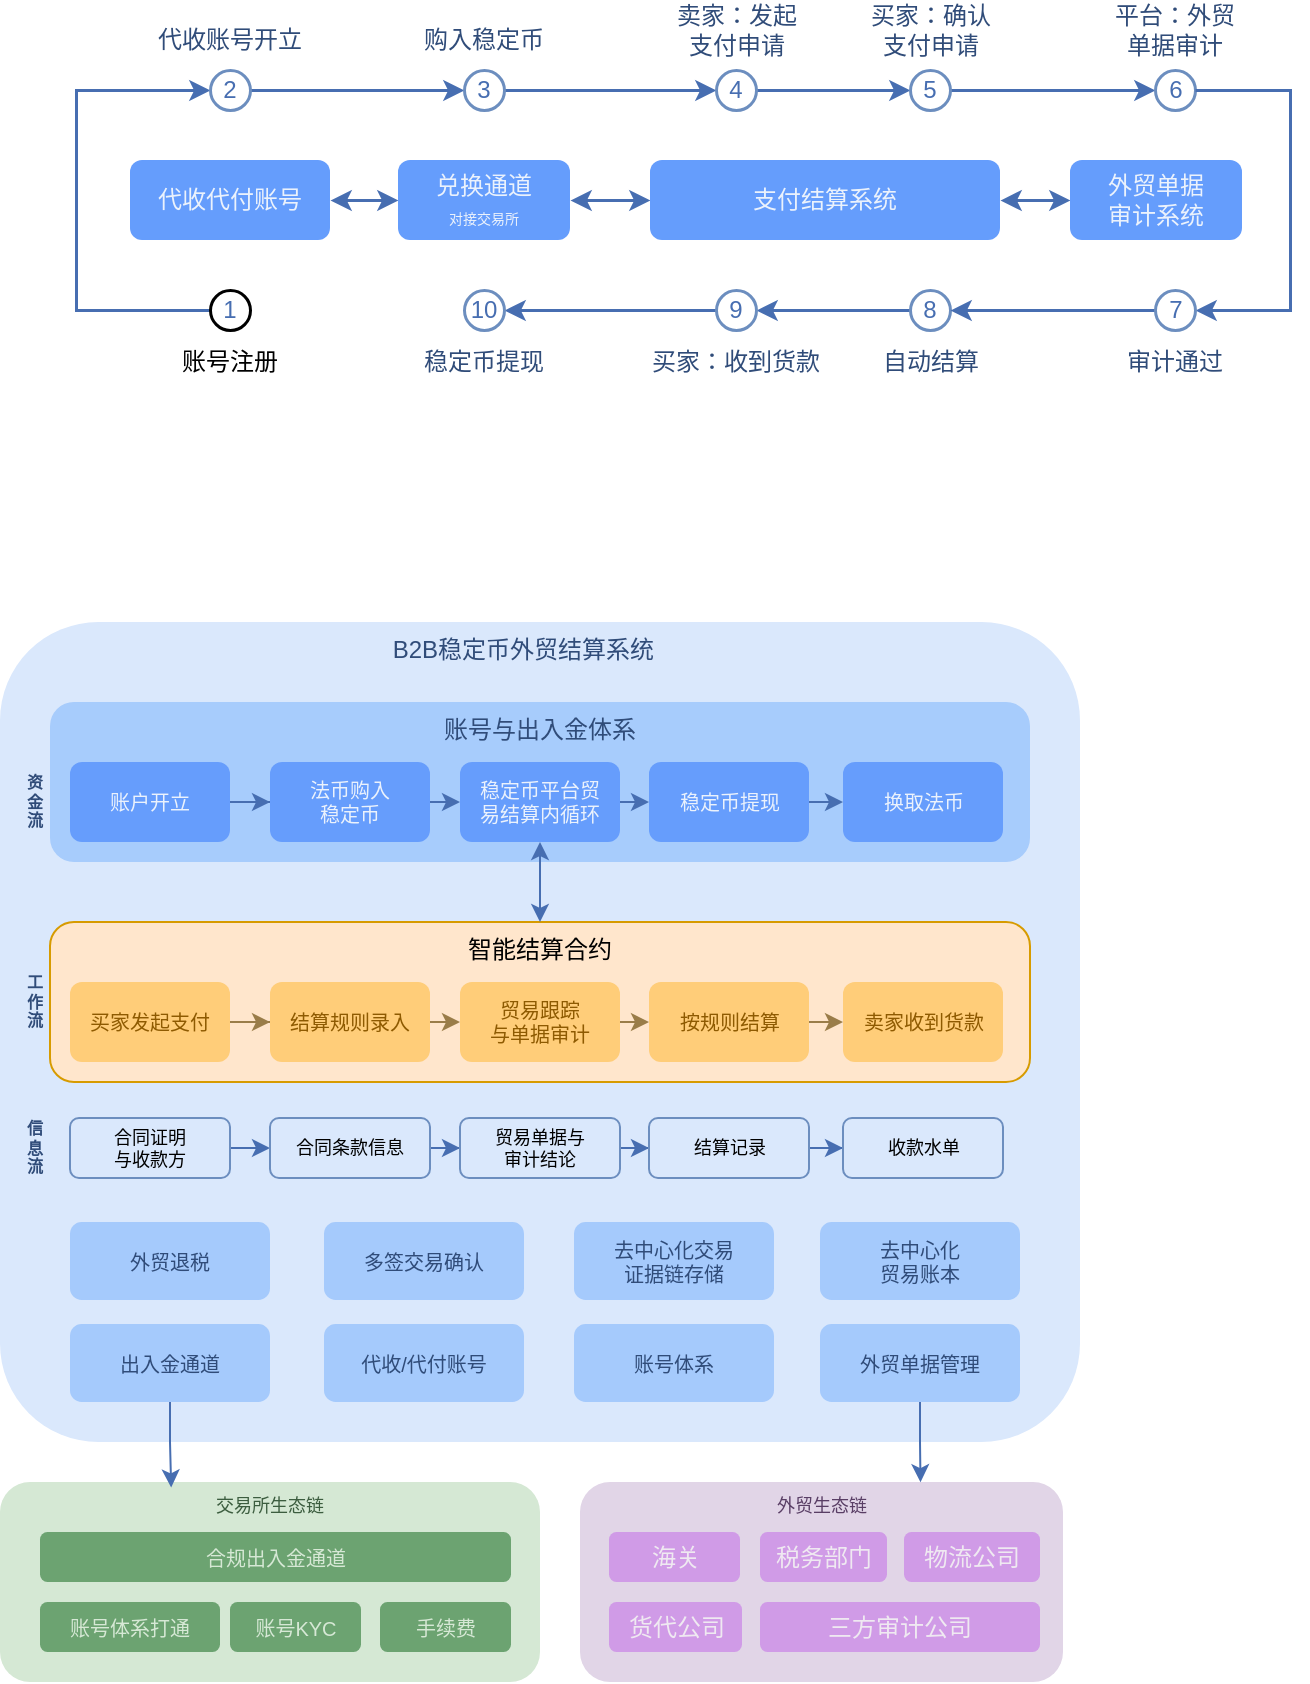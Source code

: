 <mxfile version="28.2.0">
  <diagram name="第 1 页" id="E5ZedBwA9UU5m4z4E3pf">
    <mxGraphModel dx="935" dy="625" grid="0" gridSize="10" guides="1" tooltips="1" connect="1" arrows="1" fold="1" page="1" pageScale="1" pageWidth="827" pageHeight="1169" math="0" shadow="0">
      <root>
        <mxCell id="0" />
        <mxCell id="1" parent="0" />
        <mxCell id="RE5hwGnTZ4ISh6OOPq8Y-105" style="edgeStyle=orthogonalEdgeStyle;rounded=0;orthogonalLoop=1;jettySize=auto;html=1;entryX=0;entryY=0.5;entryDx=0;entryDy=0;startArrow=classic;startFill=1;strokeColor=light-dark(#476eb1, #ededed);strokeWidth=1.5;" edge="1" parent="1" source="RE5hwGnTZ4ISh6OOPq8Y-4" target="RE5hwGnTZ4ISh6OOPq8Y-6">
          <mxGeometry relative="1" as="geometry" />
        </mxCell>
        <mxCell id="RE5hwGnTZ4ISh6OOPq8Y-4" value="代收代付账号" style="rounded=1;whiteSpace=wrap;html=1;fillColor=light-dark(#659dfc, #1d293b);strokeColor=none;fontColor=light-dark(#ebf2fc, #ededed);" vertex="1" parent="1">
          <mxGeometry x="118" y="189" width="100" height="40" as="geometry" />
        </mxCell>
        <mxCell id="RE5hwGnTZ4ISh6OOPq8Y-106" style="edgeStyle=orthogonalEdgeStyle;rounded=0;orthogonalLoop=1;jettySize=auto;html=1;entryX=0;entryY=0.5;entryDx=0;entryDy=0;startArrow=classic;startFill=1;strokeColor=light-dark(#476eb1, #ededed);strokeWidth=1.5;" edge="1" parent="1" source="RE5hwGnTZ4ISh6OOPq8Y-6" target="RE5hwGnTZ4ISh6OOPq8Y-7">
          <mxGeometry relative="1" as="geometry" />
        </mxCell>
        <mxCell id="RE5hwGnTZ4ISh6OOPq8Y-6" value="兑换通道&lt;div&gt;&lt;font style=&quot;font-size: 7px;&quot;&gt;对接交易所&lt;/font&gt;&lt;/div&gt;" style="rounded=1;whiteSpace=wrap;html=1;fillColor=light-dark(#659dfc, #1d293b);strokeColor=none;fontColor=light-dark(#ebf2fc, #ededed);" vertex="1" parent="1">
          <mxGeometry x="252" y="189" width="86" height="40" as="geometry" />
        </mxCell>
        <mxCell id="RE5hwGnTZ4ISh6OOPq8Y-107" style="edgeStyle=orthogonalEdgeStyle;rounded=0;orthogonalLoop=1;jettySize=auto;html=1;exitX=1;exitY=0.5;exitDx=0;exitDy=0;startArrow=classic;startFill=1;strokeColor=light-dark(#476eb1, #ededed);strokeWidth=1.5;" edge="1" parent="1" source="RE5hwGnTZ4ISh6OOPq8Y-7" target="RE5hwGnTZ4ISh6OOPq8Y-8">
          <mxGeometry relative="1" as="geometry" />
        </mxCell>
        <mxCell id="RE5hwGnTZ4ISh6OOPq8Y-7" value="支付结算系统" style="rounded=1;whiteSpace=wrap;html=1;fillColor=light-dark(#659dfc, #1d293b);strokeColor=none;fontColor=light-dark(#ebf2fc, #ededed);" vertex="1" parent="1">
          <mxGeometry x="378" y="189" width="175" height="40" as="geometry" />
        </mxCell>
        <mxCell id="RE5hwGnTZ4ISh6OOPq8Y-8" value="外贸单据&lt;div&gt;审计系统&lt;/div&gt;" style="rounded=1;whiteSpace=wrap;html=1;fillColor=light-dark(#659dfc, #1d293b);strokeColor=none;fontColor=light-dark(#ebf2fc, #ededed);" vertex="1" parent="1">
          <mxGeometry x="588" y="189" width="86" height="40" as="geometry" />
        </mxCell>
        <mxCell id="RE5hwGnTZ4ISh6OOPq8Y-25" style="edgeStyle=orthogonalEdgeStyle;rounded=0;orthogonalLoop=1;jettySize=auto;html=1;entryX=0;entryY=0.5;entryDx=0;entryDy=0;exitX=0;exitY=0.5;exitDx=0;exitDy=0;strokeColor=light-dark(#476eb1, #ededed);strokeWidth=1.5;" edge="1" parent="1" source="RE5hwGnTZ4ISh6OOPq8Y-9" target="RE5hwGnTZ4ISh6OOPq8Y-11">
          <mxGeometry relative="1" as="geometry">
            <Array as="points">
              <mxPoint x="91" y="264" />
              <mxPoint x="91" y="154" />
            </Array>
          </mxGeometry>
        </mxCell>
        <mxCell id="RE5hwGnTZ4ISh6OOPq8Y-9" value="1" style="ellipse;whiteSpace=wrap;html=1;aspect=fixed;strokeWidth=1.5;fontColor=light-dark(#476eb1, #ededed);" vertex="1" parent="1">
          <mxGeometry x="158" y="254" width="20" height="20" as="geometry" />
        </mxCell>
        <mxCell id="RE5hwGnTZ4ISh6OOPq8Y-10" value="账号注册" style="text;html=1;align=center;verticalAlign=middle;whiteSpace=wrap;rounded=0;" vertex="1" parent="1">
          <mxGeometry x="138" y="275" width="60" height="30" as="geometry" />
        </mxCell>
        <mxCell id="RE5hwGnTZ4ISh6OOPq8Y-26" style="edgeStyle=orthogonalEdgeStyle;rounded=0;orthogonalLoop=1;jettySize=auto;html=1;exitX=1;exitY=0.5;exitDx=0;exitDy=0;entryX=0;entryY=0.5;entryDx=0;entryDy=0;strokeColor=light-dark(#476eb1, #ededed);strokeWidth=1.5;" edge="1" parent="1" source="RE5hwGnTZ4ISh6OOPq8Y-11" target="RE5hwGnTZ4ISh6OOPq8Y-13">
          <mxGeometry relative="1" as="geometry" />
        </mxCell>
        <mxCell id="RE5hwGnTZ4ISh6OOPq8Y-11" value="2" style="ellipse;whiteSpace=wrap;html=1;aspect=fixed;strokeWidth=1.5;fillColor=#FFFFFF;strokeColor=#6c8ebf;fontColor=light-dark(#476eb1, #ededed);" vertex="1" parent="1">
          <mxGeometry x="158" y="144" width="20" height="20" as="geometry" />
        </mxCell>
        <mxCell id="RE5hwGnTZ4ISh6OOPq8Y-12" value="代收账号开立" style="text;html=1;align=center;verticalAlign=middle;whiteSpace=wrap;rounded=0;fontColor=light-dark(#304c79, #ededed);" vertex="1" parent="1">
          <mxGeometry x="128" y="114" width="80" height="30" as="geometry" />
        </mxCell>
        <mxCell id="RE5hwGnTZ4ISh6OOPq8Y-27" style="edgeStyle=orthogonalEdgeStyle;rounded=0;orthogonalLoop=1;jettySize=auto;html=1;exitX=1;exitY=0.5;exitDx=0;exitDy=0;entryX=0;entryY=0.5;entryDx=0;entryDy=0;strokeColor=light-dark(#476eb1, #ededed);strokeWidth=1.5;" edge="1" parent="1" source="RE5hwGnTZ4ISh6OOPq8Y-13" target="RE5hwGnTZ4ISh6OOPq8Y-17">
          <mxGeometry relative="1" as="geometry" />
        </mxCell>
        <mxCell id="RE5hwGnTZ4ISh6OOPq8Y-13" value="3" style="ellipse;whiteSpace=wrap;html=1;aspect=fixed;strokeWidth=1.5;fillColor=#FFFFFF;strokeColor=#6c8ebf;fontColor=light-dark(#476eb1, #ededed);" vertex="1" parent="1">
          <mxGeometry x="285" y="144" width="20" height="20" as="geometry" />
        </mxCell>
        <mxCell id="RE5hwGnTZ4ISh6OOPq8Y-14" value="购入稳定币" style="text;html=1;align=center;verticalAlign=middle;whiteSpace=wrap;rounded=0;fontColor=light-dark(#304c79, #ededed);" vertex="1" parent="1">
          <mxGeometry x="255" y="114" width="80" height="30" as="geometry" />
        </mxCell>
        <mxCell id="RE5hwGnTZ4ISh6OOPq8Y-28" style="edgeStyle=orthogonalEdgeStyle;rounded=0;orthogonalLoop=1;jettySize=auto;html=1;exitX=1;exitY=0.5;exitDx=0;exitDy=0;entryX=0;entryY=0.5;entryDx=0;entryDy=0;strokeColor=light-dark(#476eb1, #ededed);strokeWidth=1.5;" edge="1" parent="1" source="RE5hwGnTZ4ISh6OOPq8Y-17" target="RE5hwGnTZ4ISh6OOPq8Y-19">
          <mxGeometry relative="1" as="geometry" />
        </mxCell>
        <mxCell id="RE5hwGnTZ4ISh6OOPq8Y-17" value="4" style="ellipse;whiteSpace=wrap;html=1;aspect=fixed;strokeColor=#6c8ebf;strokeWidth=1.5;fillColor=#FFFFFF;fontColor=light-dark(#476eb1, #ededed);" vertex="1" parent="1">
          <mxGeometry x="411" y="144" width="20" height="20" as="geometry" />
        </mxCell>
        <mxCell id="RE5hwGnTZ4ISh6OOPq8Y-18" value="卖家：发起支付申请" style="text;html=1;align=center;verticalAlign=middle;whiteSpace=wrap;rounded=0;fontColor=light-dark(#304c79, #ededed);" vertex="1" parent="1">
          <mxGeometry x="387.5" y="109" width="67" height="30" as="geometry" />
        </mxCell>
        <mxCell id="RE5hwGnTZ4ISh6OOPq8Y-29" style="edgeStyle=orthogonalEdgeStyle;rounded=0;orthogonalLoop=1;jettySize=auto;html=1;exitX=1;exitY=0.5;exitDx=0;exitDy=0;entryX=0;entryY=0.5;entryDx=0;entryDy=0;strokeColor=light-dark(#476eb1, #ededed);strokeWidth=1.5;" edge="1" parent="1" source="RE5hwGnTZ4ISh6OOPq8Y-19" target="RE5hwGnTZ4ISh6OOPq8Y-21">
          <mxGeometry relative="1" as="geometry" />
        </mxCell>
        <mxCell id="RE5hwGnTZ4ISh6OOPq8Y-19" value="5" style="ellipse;whiteSpace=wrap;html=1;aspect=fixed;strokeColor=#6c8ebf;strokeWidth=1.5;fillColor=#FFFFFF;fontColor=light-dark(#476eb1, #ededed);" vertex="1" parent="1">
          <mxGeometry x="508" y="144" width="20" height="20" as="geometry" />
        </mxCell>
        <mxCell id="RE5hwGnTZ4ISh6OOPq8Y-20" value="买家：确认支付申请" style="text;html=1;align=center;verticalAlign=middle;whiteSpace=wrap;rounded=0;fontColor=light-dark(#304c79, #ededed);" vertex="1" parent="1">
          <mxGeometry x="484.5" y="109" width="67" height="30" as="geometry" />
        </mxCell>
        <mxCell id="RE5hwGnTZ4ISh6OOPq8Y-21" value="6" style="ellipse;whiteSpace=wrap;html=1;aspect=fixed;strokeWidth=1.5;fillColor=#FFFFFF;strokeColor=#6c8ebf;fontColor=light-dark(#476eb1, #ededed);" vertex="1" parent="1">
          <mxGeometry x="630.5" y="144" width="20" height="20" as="geometry" />
        </mxCell>
        <mxCell id="RE5hwGnTZ4ISh6OOPq8Y-22" value="平台：外贸单据审计" style="text;html=1;align=center;verticalAlign=middle;whiteSpace=wrap;rounded=0;fontColor=light-dark(#304c79, #ededed);" vertex="1" parent="1">
          <mxGeometry x="607" y="109" width="67" height="30" as="geometry" />
        </mxCell>
        <mxCell id="RE5hwGnTZ4ISh6OOPq8Y-33" style="edgeStyle=orthogonalEdgeStyle;rounded=0;orthogonalLoop=1;jettySize=auto;html=1;exitX=0;exitY=0.5;exitDx=0;exitDy=0;entryX=1;entryY=0.5;entryDx=0;entryDy=0;strokeColor=light-dark(#476eb1, #ededed);strokeWidth=1.5;" edge="1" parent="1" source="RE5hwGnTZ4ISh6OOPq8Y-23" target="RE5hwGnTZ4ISh6OOPq8Y-30">
          <mxGeometry relative="1" as="geometry" />
        </mxCell>
        <mxCell id="RE5hwGnTZ4ISh6OOPq8Y-23" value="8" style="ellipse;whiteSpace=wrap;html=1;aspect=fixed;strokeColor=#6c8ebf;strokeWidth=1.5;fillColor=#FFFFFF;fontColor=light-dark(#476eb1, #ededed);" vertex="1" parent="1">
          <mxGeometry x="508" y="254" width="20" height="20" as="geometry" />
        </mxCell>
        <mxCell id="RE5hwGnTZ4ISh6OOPq8Y-24" value="自动结算" style="text;html=1;align=center;verticalAlign=middle;whiteSpace=wrap;rounded=0;fontColor=light-dark(#304c79, #ededed);" vertex="1" parent="1">
          <mxGeometry x="484.5" y="275" width="67" height="30" as="geometry" />
        </mxCell>
        <mxCell id="RE5hwGnTZ4ISh6OOPq8Y-36" style="edgeStyle=orthogonalEdgeStyle;rounded=0;orthogonalLoop=1;jettySize=auto;html=1;exitX=0;exitY=0.5;exitDx=0;exitDy=0;entryX=1;entryY=0.5;entryDx=0;entryDy=0;strokeColor=light-dark(#476eb1, #ededed);strokeWidth=1.5;" edge="1" parent="1" source="RE5hwGnTZ4ISh6OOPq8Y-30" target="RE5hwGnTZ4ISh6OOPq8Y-34">
          <mxGeometry relative="1" as="geometry" />
        </mxCell>
        <mxCell id="RE5hwGnTZ4ISh6OOPq8Y-30" value="9" style="ellipse;whiteSpace=wrap;html=1;aspect=fixed;strokeColor=#6c8ebf;strokeWidth=1.5;fillColor=#FFFFFF;fontColor=light-dark(#476eb1, #ededed);" vertex="1" parent="1">
          <mxGeometry x="411" y="254" width="20" height="20" as="geometry" />
        </mxCell>
        <mxCell id="RE5hwGnTZ4ISh6OOPq8Y-31" value="买家：收到货款" style="text;html=1;align=center;verticalAlign=middle;whiteSpace=wrap;rounded=0;fontColor=light-dark(#304c79, #ededed);" vertex="1" parent="1">
          <mxGeometry x="375.25" y="275" width="91.5" height="30" as="geometry" />
        </mxCell>
        <mxCell id="RE5hwGnTZ4ISh6OOPq8Y-34" value="10" style="ellipse;whiteSpace=wrap;html=1;aspect=fixed;strokeColor=#6c8ebf;strokeWidth=1.5;fillColor=#FFFFFF;fontColor=light-dark(#476eb1, #ededed);" vertex="1" parent="1">
          <mxGeometry x="285" y="254" width="20" height="20" as="geometry" />
        </mxCell>
        <mxCell id="RE5hwGnTZ4ISh6OOPq8Y-35" value="稳定币提现" style="text;html=1;align=center;verticalAlign=middle;whiteSpace=wrap;rounded=0;fontColor=light-dark(#304c79, #ededed);" vertex="1" parent="1">
          <mxGeometry x="262.25" y="275" width="65.5" height="30" as="geometry" />
        </mxCell>
        <mxCell id="RE5hwGnTZ4ISh6OOPq8Y-38" value="" style="edgeStyle=orthogonalEdgeStyle;rounded=0;orthogonalLoop=1;jettySize=auto;html=1;exitX=1;exitY=0.5;exitDx=0;exitDy=0;entryX=1;entryY=0.5;entryDx=0;entryDy=0;strokeColor=light-dark(#476eb1, #ededed);strokeWidth=1.5;" edge="1" parent="1" source="RE5hwGnTZ4ISh6OOPq8Y-21" target="RE5hwGnTZ4ISh6OOPq8Y-37">
          <mxGeometry relative="1" as="geometry">
            <mxPoint x="651" y="154" as="sourcePoint" />
            <mxPoint x="528" y="264" as="targetPoint" />
            <Array as="points">
              <mxPoint x="698" y="154" />
              <mxPoint x="698" y="264" />
            </Array>
          </mxGeometry>
        </mxCell>
        <mxCell id="RE5hwGnTZ4ISh6OOPq8Y-39" style="edgeStyle=orthogonalEdgeStyle;rounded=0;orthogonalLoop=1;jettySize=auto;html=1;exitX=0;exitY=0.5;exitDx=0;exitDy=0;strokeColor=light-dark(#476eb1, #ededed);strokeWidth=1.5;" edge="1" parent="1" source="RE5hwGnTZ4ISh6OOPq8Y-37" target="RE5hwGnTZ4ISh6OOPq8Y-23">
          <mxGeometry relative="1" as="geometry" />
        </mxCell>
        <mxCell id="RE5hwGnTZ4ISh6OOPq8Y-37" value="7" style="ellipse;whiteSpace=wrap;html=1;aspect=fixed;strokeColor=#6c8ebf;strokeWidth=1.5;fillColor=#FFFFFF;fontColor=light-dark(#476eb1, #ededed);" vertex="1" parent="1">
          <mxGeometry x="630.5" y="254" width="20" height="20" as="geometry" />
        </mxCell>
        <mxCell id="RE5hwGnTZ4ISh6OOPq8Y-40" value="审计通过" style="text;html=1;align=center;verticalAlign=middle;whiteSpace=wrap;rounded=0;fontColor=light-dark(#304c79, #ededed);" vertex="1" parent="1">
          <mxGeometry x="607" y="275" width="67" height="30" as="geometry" />
        </mxCell>
        <mxCell id="RE5hwGnTZ4ISh6OOPq8Y-41" value="B2B稳定币外贸结算系统&amp;nbsp; &amp;nbsp; &amp;nbsp;" style="rounded=1;whiteSpace=wrap;html=1;align=center;verticalAlign=top;arcSize=12;fillColor=#dae8fc;strokeColor=none;fontColor=light-dark(#304C79,#EDEDED);imageWidth=24;" vertex="1" parent="1">
          <mxGeometry x="53" y="420" width="540" height="410" as="geometry" />
        </mxCell>
        <mxCell id="RE5hwGnTZ4ISh6OOPq8Y-42" value="账号体系" style="rounded=1;whiteSpace=wrap;html=1;fontSize=10;fillColor=#A5CAFC;strokeColor=none;fontColor=light-dark(#304c79, #ededed);" vertex="1" parent="1">
          <mxGeometry x="340" y="771" width="100" height="39" as="geometry" />
        </mxCell>
        <mxCell id="RE5hwGnTZ4ISh6OOPq8Y-43" value="代收/代付账号" style="rounded=1;whiteSpace=wrap;html=1;fontSize=10;fillColor=#A5CAFC;strokeColor=none;fontColor=light-dark(#304c79, #ededed);" vertex="1" parent="1">
          <mxGeometry x="215" y="771" width="100" height="39" as="geometry" />
        </mxCell>
        <mxCell id="RE5hwGnTZ4ISh6OOPq8Y-44" value="出入金通道" style="rounded=1;whiteSpace=wrap;html=1;fontSize=10;fillColor=#A5CAFC;strokeColor=none;fontColor=light-dark(#304c79, #ededed);" vertex="1" parent="1">
          <mxGeometry x="88" y="771" width="100" height="39" as="geometry" />
        </mxCell>
        <mxCell id="RE5hwGnTZ4ISh6OOPq8Y-45" value="外贸单据管理" style="rounded=1;whiteSpace=wrap;html=1;fontSize=10;fillColor=#A5CAFC;strokeColor=none;fontColor=light-dark(#304c79, #ededed);" vertex="1" parent="1">
          <mxGeometry x="463" y="771" width="100" height="39" as="geometry" />
        </mxCell>
        <mxCell id="RE5hwGnTZ4ISh6OOPq8Y-47" value="智能结算合约" style="rounded=1;whiteSpace=wrap;html=1;verticalAlign=top;fillColor=#ffe6cc;strokeColor=#d79b00;" vertex="1" parent="1">
          <mxGeometry x="78" y="570" width="490" height="80" as="geometry" />
        </mxCell>
        <mxCell id="RE5hwGnTZ4ISh6OOPq8Y-48" value="多签交易确认" style="rounded=1;whiteSpace=wrap;html=1;fontSize=10;fillColor=#A5CAFC;strokeColor=none;fontColor=light-dark(#304c79, #ededed);" vertex="1" parent="1">
          <mxGeometry x="215" y="720" width="100" height="39" as="geometry" />
        </mxCell>
        <mxCell id="RE5hwGnTZ4ISh6OOPq8Y-49" value="去中心化交&lt;span style=&quot;background-color: transparent;&quot;&gt;易&lt;/span&gt;&lt;div&gt;&lt;span style=&quot;background-color: transparent;&quot;&gt;证据链存储&lt;/span&gt;&lt;/div&gt;" style="rounded=1;whiteSpace=wrap;html=1;fontSize=10;fillColor=#A5CAFC;strokeColor=none;fontColor=light-dark(#304c79, #ededed);" vertex="1" parent="1">
          <mxGeometry x="340" y="720" width="100" height="39" as="geometry" />
        </mxCell>
        <mxCell id="RE5hwGnTZ4ISh6OOPq8Y-50" value="去中心化&lt;div&gt;贸易账本&lt;/div&gt;" style="rounded=1;whiteSpace=wrap;html=1;fontSize=10;fillColor=#A5CAFC;strokeColor=none;fontColor=light-dark(#304c79, #ededed);" vertex="1" parent="1">
          <mxGeometry x="463" y="720" width="100" height="39" as="geometry" />
        </mxCell>
        <mxCell id="RE5hwGnTZ4ISh6OOPq8Y-51" value="外贸生态链" style="rounded=1;whiteSpace=wrap;html=1;align=center;verticalAlign=top;fontSize=9;fillColor=#e1d5e7;strokeColor=none;fontColor=light-dark(#593e65, #ededed);" vertex="1" parent="1">
          <mxGeometry x="343" y="850" width="241.5" height="100" as="geometry" />
        </mxCell>
        <mxCell id="RE5hwGnTZ4ISh6OOPq8Y-52" value="海关" style="rounded=1;whiteSpace=wrap;html=1;fillColor=#D09BE7;strokeColor=none;fontColor=light-dark(#efe9f1, #ededed);" vertex="1" parent="1">
          <mxGeometry x="357.5" y="875" width="65.5" height="25" as="geometry" />
        </mxCell>
        <mxCell id="RE5hwGnTZ4ISh6OOPq8Y-53" value="物流公司" style="rounded=1;whiteSpace=wrap;html=1;fillColor=#D09BE7;strokeColor=none;fontColor=light-dark(#efe9f1, #ededed);" vertex="1" parent="1">
          <mxGeometry x="505" y="875" width="68" height="25" as="geometry" />
        </mxCell>
        <mxCell id="RE5hwGnTZ4ISh6OOPq8Y-54" value="货代公司" style="rounded=1;whiteSpace=wrap;html=1;fillColor=#D09BE7;strokeColor=none;fontColor=light-dark(#efe9f1, #ededed);" vertex="1" parent="1">
          <mxGeometry x="357.5" y="910" width="66.5" height="25" as="geometry" />
        </mxCell>
        <mxCell id="RE5hwGnTZ4ISh6OOPq8Y-55" value="税务部门" style="rounded=1;whiteSpace=wrap;html=1;fillColor=#D09BE7;strokeColor=none;fontColor=light-dark(#efe9f1, #ededed);" vertex="1" parent="1">
          <mxGeometry x="433" y="875" width="63.5" height="25" as="geometry" />
        </mxCell>
        <mxCell id="RE5hwGnTZ4ISh6OOPq8Y-57" value="外贸退税" style="rounded=1;whiteSpace=wrap;html=1;fontSize=10;fillColor=#A5CAFC;strokeColor=none;fontColor=light-dark(#304c79, #ededed);" vertex="1" parent="1">
          <mxGeometry x="88" y="720" width="100" height="39" as="geometry" />
        </mxCell>
        <mxCell id="RE5hwGnTZ4ISh6OOPq8Y-59" value="三方审计公司" style="rounded=1;whiteSpace=wrap;html=1;fillColor=#D09BE7;strokeColor=none;fontColor=light-dark(#efe9f1, #ededed);" vertex="1" parent="1">
          <mxGeometry x="433" y="910" width="140" height="25" as="geometry" />
        </mxCell>
        <mxCell id="RE5hwGnTZ4ISh6OOPq8Y-65" style="edgeStyle=orthogonalEdgeStyle;rounded=0;orthogonalLoop=1;jettySize=auto;html=1;exitX=1;exitY=0.5;exitDx=0;exitDy=0;strokeColor=light-dark(#9A7D49,#EDEDED);" edge="1" parent="1" source="RE5hwGnTZ4ISh6OOPq8Y-60" target="RE5hwGnTZ4ISh6OOPq8Y-61">
          <mxGeometry relative="1" as="geometry" />
        </mxCell>
        <mxCell id="RE5hwGnTZ4ISh6OOPq8Y-60" value="买家发起支付" style="rounded=1;whiteSpace=wrap;html=1;fontSize=10;fillColor=#FFCD79;strokeColor=none;fontColor=light-dark(#8e5a01, #ededed);" vertex="1" parent="1">
          <mxGeometry x="88" y="600" width="80" height="40" as="geometry" />
        </mxCell>
        <mxCell id="RE5hwGnTZ4ISh6OOPq8Y-66" style="edgeStyle=orthogonalEdgeStyle;rounded=0;orthogonalLoop=1;jettySize=auto;html=1;exitX=1;exitY=0.5;exitDx=0;exitDy=0;entryX=0;entryY=0.5;entryDx=0;entryDy=0;strokeColor=light-dark(#9A7D49,#EDEDED);" edge="1" parent="1" source="RE5hwGnTZ4ISh6OOPq8Y-61" target="RE5hwGnTZ4ISh6OOPq8Y-62">
          <mxGeometry relative="1" as="geometry" />
        </mxCell>
        <mxCell id="RE5hwGnTZ4ISh6OOPq8Y-61" value="结算规则录入" style="rounded=1;whiteSpace=wrap;html=1;fontSize=10;fillColor=#FFCD79;strokeColor=none;fontColor=light-dark(#8e5a01, #ededed);" vertex="1" parent="1">
          <mxGeometry x="188" y="600" width="80" height="40" as="geometry" />
        </mxCell>
        <mxCell id="RE5hwGnTZ4ISh6OOPq8Y-67" style="edgeStyle=orthogonalEdgeStyle;rounded=0;orthogonalLoop=1;jettySize=auto;html=1;exitX=1;exitY=0.5;exitDx=0;exitDy=0;entryX=0;entryY=0.5;entryDx=0;entryDy=0;strokeColor=light-dark(#9A7D49,#EDEDED);" edge="1" parent="1" source="RE5hwGnTZ4ISh6OOPq8Y-62" target="RE5hwGnTZ4ISh6OOPq8Y-63">
          <mxGeometry relative="1" as="geometry" />
        </mxCell>
        <mxCell id="RE5hwGnTZ4ISh6OOPq8Y-62" value="贸易跟踪&lt;div&gt;与单据审计&lt;/div&gt;" style="rounded=1;whiteSpace=wrap;html=1;fontSize=10;fillColor=#FFCD79;strokeColor=none;fontColor=light-dark(#8e5a01, #ededed);" vertex="1" parent="1">
          <mxGeometry x="283" y="600" width="80" height="40" as="geometry" />
        </mxCell>
        <mxCell id="RE5hwGnTZ4ISh6OOPq8Y-68" style="edgeStyle=orthogonalEdgeStyle;rounded=0;orthogonalLoop=1;jettySize=auto;html=1;exitX=1;exitY=0.5;exitDx=0;exitDy=0;entryX=0;entryY=0.5;entryDx=0;entryDy=0;strokeColor=light-dark(#9A7D49,#EDEDED);" edge="1" parent="1" source="RE5hwGnTZ4ISh6OOPq8Y-63" target="RE5hwGnTZ4ISh6OOPq8Y-64">
          <mxGeometry relative="1" as="geometry" />
        </mxCell>
        <mxCell id="RE5hwGnTZ4ISh6OOPq8Y-63" value="按规则结算" style="rounded=1;whiteSpace=wrap;html=1;fontSize=10;fillColor=#FFCD79;strokeColor=none;fontColor=light-dark(#8e5a01, #ededed);" vertex="1" parent="1">
          <mxGeometry x="377.5" y="600" width="80" height="40" as="geometry" />
        </mxCell>
        <mxCell id="RE5hwGnTZ4ISh6OOPq8Y-64" value="卖家收到货款" style="rounded=1;whiteSpace=wrap;html=1;fontSize=10;fillColor=#FFCD79;strokeColor=none;fontColor=light-dark(#8e5a01, #ededed);" vertex="1" parent="1">
          <mxGeometry x="474.5" y="600" width="80" height="40" as="geometry" />
        </mxCell>
        <mxCell id="RE5hwGnTZ4ISh6OOPq8Y-69" value="账号与出入金体系" style="rounded=1;whiteSpace=wrap;html=1;verticalAlign=top;fillColor=#A7CCFC;strokeColor=none;fontColor=light-dark(#304c79, #ededed);" vertex="1" parent="1">
          <mxGeometry x="78" y="460" width="490" height="80" as="geometry" />
        </mxCell>
        <mxCell id="RE5hwGnTZ4ISh6OOPq8Y-70" style="edgeStyle=orthogonalEdgeStyle;rounded=0;orthogonalLoop=1;jettySize=auto;html=1;exitX=1;exitY=0.5;exitDx=0;exitDy=0;fontColor=light-dark(#304c79, #ededed);strokeColor=light-dark(#476EB1,#EDEDED);" edge="1" source="RE5hwGnTZ4ISh6OOPq8Y-71" target="RE5hwGnTZ4ISh6OOPq8Y-73" parent="1">
          <mxGeometry relative="1" as="geometry" />
        </mxCell>
        <mxCell id="RE5hwGnTZ4ISh6OOPq8Y-71" value="账户开立" style="rounded=1;whiteSpace=wrap;html=1;fontSize=10;fillColor=#669DFC;strokeColor=none;fontColor=light-dark(#EBF2FC,#EDEDED);" vertex="1" parent="1">
          <mxGeometry x="88" y="490" width="80" height="40" as="geometry" />
        </mxCell>
        <mxCell id="RE5hwGnTZ4ISh6OOPq8Y-72" style="edgeStyle=orthogonalEdgeStyle;rounded=0;orthogonalLoop=1;jettySize=auto;html=1;exitX=1;exitY=0.5;exitDx=0;exitDy=0;entryX=0;entryY=0.5;entryDx=0;entryDy=0;fontColor=light-dark(#304c79, #ededed);strokeColor=light-dark(#476EB1,#EDEDED);" edge="1" source="RE5hwGnTZ4ISh6OOPq8Y-73" target="RE5hwGnTZ4ISh6OOPq8Y-75" parent="1">
          <mxGeometry relative="1" as="geometry" />
        </mxCell>
        <mxCell id="RE5hwGnTZ4ISh6OOPq8Y-73" value="法币购入&lt;div&gt;稳定币&lt;/div&gt;" style="rounded=1;whiteSpace=wrap;html=1;fontSize=10;fillColor=#669DFC;strokeColor=none;fontColor=light-dark(#EBF2FC,#EDEDED);" vertex="1" parent="1">
          <mxGeometry x="188" y="490" width="80" height="40" as="geometry" />
        </mxCell>
        <mxCell id="RE5hwGnTZ4ISh6OOPq8Y-74" style="edgeStyle=orthogonalEdgeStyle;rounded=0;orthogonalLoop=1;jettySize=auto;html=1;exitX=1;exitY=0.5;exitDx=0;exitDy=0;entryX=0;entryY=0.5;entryDx=0;entryDy=0;fontColor=light-dark(#304c79, #ededed);strokeColor=light-dark(#476EB1,#EDEDED);" edge="1" source="RE5hwGnTZ4ISh6OOPq8Y-75" target="RE5hwGnTZ4ISh6OOPq8Y-77" parent="1">
          <mxGeometry relative="1" as="geometry" />
        </mxCell>
        <mxCell id="RE5hwGnTZ4ISh6OOPq8Y-79" style="edgeStyle=orthogonalEdgeStyle;rounded=0;orthogonalLoop=1;jettySize=auto;html=1;fontColor=light-dark(#304c79, #ededed);strokeColor=light-dark(#476EB1,#EDEDED);startArrow=classic;startFill=1;" edge="1" parent="1" source="RE5hwGnTZ4ISh6OOPq8Y-75" target="RE5hwGnTZ4ISh6OOPq8Y-47">
          <mxGeometry relative="1" as="geometry" />
        </mxCell>
        <mxCell id="RE5hwGnTZ4ISh6OOPq8Y-75" value="稳定币&lt;span style=&quot;background-color: transparent;&quot;&gt;平台贸&lt;/span&gt;&lt;div&gt;&lt;span style=&quot;background-color: transparent;&quot;&gt;易结算内循环&lt;/span&gt;&lt;/div&gt;" style="rounded=1;whiteSpace=wrap;html=1;fontSize=10;fillColor=#669DFC;strokeColor=none;fontColor=light-dark(#EBF2FC,#EDEDED);" vertex="1" parent="1">
          <mxGeometry x="283" y="490" width="80" height="40" as="geometry" />
        </mxCell>
        <mxCell id="RE5hwGnTZ4ISh6OOPq8Y-76" style="edgeStyle=orthogonalEdgeStyle;rounded=0;orthogonalLoop=1;jettySize=auto;html=1;exitX=1;exitY=0.5;exitDx=0;exitDy=0;entryX=0;entryY=0.5;entryDx=0;entryDy=0;fontColor=light-dark(#304c79, #ededed);strokeColor=light-dark(#476EB1,#EDEDED);" edge="1" source="RE5hwGnTZ4ISh6OOPq8Y-77" target="RE5hwGnTZ4ISh6OOPq8Y-78" parent="1">
          <mxGeometry relative="1" as="geometry" />
        </mxCell>
        <mxCell id="RE5hwGnTZ4ISh6OOPq8Y-77" value="稳定币提现" style="rounded=1;whiteSpace=wrap;html=1;fontSize=10;fillColor=#669DFC;strokeColor=none;fontColor=light-dark(#EBF2FC,#EDEDED);" vertex="1" parent="1">
          <mxGeometry x="377.5" y="490" width="80" height="40" as="geometry" />
        </mxCell>
        <mxCell id="RE5hwGnTZ4ISh6OOPq8Y-78" value="换取法币" style="rounded=1;whiteSpace=wrap;html=1;fontSize=10;fillColor=#669DFC;strokeColor=none;fontColor=light-dark(#EBF2FC,#EDEDED);" vertex="1" parent="1">
          <mxGeometry x="474.5" y="490" width="80" height="40" as="geometry" />
        </mxCell>
        <mxCell id="RE5hwGnTZ4ISh6OOPq8Y-80" value="工作流" style="text;html=1;align=center;verticalAlign=middle;whiteSpace=wrap;rounded=0;fontSize=8;fontColor=light-dark(#304c79, #ededed);fontStyle=1" vertex="1" parent="1">
          <mxGeometry x="63" y="595" width="15" height="30" as="geometry" />
        </mxCell>
        <mxCell id="RE5hwGnTZ4ISh6OOPq8Y-86" style="edgeStyle=orthogonalEdgeStyle;rounded=0;orthogonalLoop=1;jettySize=auto;html=1;exitX=1;exitY=0.5;exitDx=0;exitDy=0;entryX=0;entryY=0.5;entryDx=0;entryDy=0;strokeColor=light-dark(#476eb1, #ededed);" edge="1" parent="1" source="RE5hwGnTZ4ISh6OOPq8Y-81" target="RE5hwGnTZ4ISh6OOPq8Y-82">
          <mxGeometry relative="1" as="geometry" />
        </mxCell>
        <mxCell id="RE5hwGnTZ4ISh6OOPq8Y-81" value="合同证明&lt;div&gt;与收款方&lt;/div&gt;" style="rounded=1;whiteSpace=wrap;html=1;fontSize=9;fillColor=#dae8fc;strokeColor=#6c8ebf;" vertex="1" parent="1">
          <mxGeometry x="88" y="668" width="80" height="30" as="geometry" />
        </mxCell>
        <mxCell id="RE5hwGnTZ4ISh6OOPq8Y-87" style="edgeStyle=orthogonalEdgeStyle;rounded=0;orthogonalLoop=1;jettySize=auto;html=1;exitX=1;exitY=0.5;exitDx=0;exitDy=0;strokeColor=light-dark(#476eb1, #ededed);" edge="1" parent="1" source="RE5hwGnTZ4ISh6OOPq8Y-82" target="RE5hwGnTZ4ISh6OOPq8Y-83">
          <mxGeometry relative="1" as="geometry" />
        </mxCell>
        <mxCell id="RE5hwGnTZ4ISh6OOPq8Y-82" value="合同条款信息" style="rounded=1;whiteSpace=wrap;html=1;fontSize=9;fillColor=#dae8fc;strokeColor=#6c8ebf;" vertex="1" parent="1">
          <mxGeometry x="188" y="668" width="80" height="30" as="geometry" />
        </mxCell>
        <mxCell id="RE5hwGnTZ4ISh6OOPq8Y-90" style="edgeStyle=orthogonalEdgeStyle;rounded=0;orthogonalLoop=1;jettySize=auto;html=1;exitX=1;exitY=0.5;exitDx=0;exitDy=0;strokeColor=light-dark(#476eb1, #ededed);" edge="1" parent="1" source="RE5hwGnTZ4ISh6OOPq8Y-83" target="RE5hwGnTZ4ISh6OOPq8Y-84">
          <mxGeometry relative="1" as="geometry" />
        </mxCell>
        <mxCell id="RE5hwGnTZ4ISh6OOPq8Y-83" value="贸易单据与&lt;div&gt;审计结论&lt;/div&gt;" style="rounded=1;whiteSpace=wrap;html=1;fontSize=9;fillColor=#dae8fc;strokeColor=#6c8ebf;" vertex="1" parent="1">
          <mxGeometry x="283" y="668" width="80" height="30" as="geometry" />
        </mxCell>
        <mxCell id="RE5hwGnTZ4ISh6OOPq8Y-89" style="edgeStyle=orthogonalEdgeStyle;rounded=0;orthogonalLoop=1;jettySize=auto;html=1;exitX=1;exitY=0.5;exitDx=0;exitDy=0;strokeColor=light-dark(#476eb1, #ededed);" edge="1" parent="1" source="RE5hwGnTZ4ISh6OOPq8Y-84" target="RE5hwGnTZ4ISh6OOPq8Y-85">
          <mxGeometry relative="1" as="geometry" />
        </mxCell>
        <mxCell id="RE5hwGnTZ4ISh6OOPq8Y-84" value="结算记录" style="rounded=1;whiteSpace=wrap;html=1;fontSize=9;fillColor=#dae8fc;strokeColor=#6c8ebf;" vertex="1" parent="1">
          <mxGeometry x="377.5" y="668" width="80" height="30" as="geometry" />
        </mxCell>
        <mxCell id="RE5hwGnTZ4ISh6OOPq8Y-85" value="收款水单" style="rounded=1;whiteSpace=wrap;html=1;fontSize=9;fillColor=#dae8fc;strokeColor=#6c8ebf;" vertex="1" parent="1">
          <mxGeometry x="474.5" y="668" width="80" height="30" as="geometry" />
        </mxCell>
        <mxCell id="RE5hwGnTZ4ISh6OOPq8Y-91" value="信息流" style="text;html=1;align=center;verticalAlign=middle;whiteSpace=wrap;rounded=0;fontSize=8;fontColor=light-dark(#304c79, #ededed);fontStyle=1" vertex="1" parent="1">
          <mxGeometry x="63" y="668" width="15" height="30" as="geometry" />
        </mxCell>
        <mxCell id="RE5hwGnTZ4ISh6OOPq8Y-92" value="资金流" style="text;html=1;align=center;verticalAlign=middle;whiteSpace=wrap;rounded=0;fontSize=8;fontColor=light-dark(#304c79, #ededed);fontStyle=1" vertex="1" parent="1">
          <mxGeometry x="63" y="495" width="15" height="30" as="geometry" />
        </mxCell>
        <mxCell id="RE5hwGnTZ4ISh6OOPq8Y-93" value="交易所生态链" style="rounded=1;whiteSpace=wrap;html=1;align=center;verticalAlign=top;fontSize=9;fillColor=#d5e8d4;strokeColor=none;fontColor=light-dark(#3c5d3f, #ededed);" vertex="1" parent="1">
          <mxGeometry x="53" y="850" width="270" height="100" as="geometry" />
        </mxCell>
        <mxCell id="RE5hwGnTZ4ISh6OOPq8Y-96" value="账号体&lt;span style=&quot;background-color: transparent; color: light-dark(rgb(214, 232, 213), rgb(237, 237, 237));&quot;&gt;系打通&lt;/span&gt;" style="rounded=1;whiteSpace=wrap;html=1;fontSize=10;fillColor=light-dark(#6CA371,#1F2F1E);strokeColor=none;fontColor=light-dark(#d6e8d5, #ededed);" vertex="1" parent="1">
          <mxGeometry x="73" y="910" width="90" height="25" as="geometry" />
        </mxCell>
        <mxCell id="RE5hwGnTZ4ISh6OOPq8Y-97" value="合规出入&lt;span style=&quot;background-color: transparent;&quot;&gt;金通道&lt;/span&gt;" style="rounded=1;whiteSpace=wrap;html=1;fontSize=10;fillColor=light-dark(#6CA371,#1F2F1E);strokeColor=none;fontColor=light-dark(#d6e8d5, #ededed);" vertex="1" parent="1">
          <mxGeometry x="73" y="875" width="235.5" height="25" as="geometry" />
        </mxCell>
        <mxCell id="RE5hwGnTZ4ISh6OOPq8Y-98" value="手续费" style="rounded=1;whiteSpace=wrap;html=1;fontSize=10;fillColor=light-dark(#6CA371,#1F2F1E);strokeColor=none;fontColor=light-dark(#d6e8d5, #ededed);" vertex="1" parent="1">
          <mxGeometry x="243" y="910" width="65.5" height="25" as="geometry" />
        </mxCell>
        <mxCell id="RE5hwGnTZ4ISh6OOPq8Y-100" value="账号KYC" style="rounded=1;whiteSpace=wrap;html=1;fontSize=10;fillColor=light-dark(#6CA371,#1F2F1E);strokeColor=none;fontColor=light-dark(#d6e8d5, #ededed);" vertex="1" parent="1">
          <mxGeometry x="168" y="910" width="65.5" height="25" as="geometry" />
        </mxCell>
        <mxCell id="RE5hwGnTZ4ISh6OOPq8Y-101" style="edgeStyle=orthogonalEdgeStyle;rounded=0;orthogonalLoop=1;jettySize=auto;html=1;entryX=0.317;entryY=0.027;entryDx=0;entryDy=0;entryPerimeter=0;strokeColor=light-dark(#476eb1, #ededed);" edge="1" parent="1" source="RE5hwGnTZ4ISh6OOPq8Y-44" target="RE5hwGnTZ4ISh6OOPq8Y-93">
          <mxGeometry relative="1" as="geometry" />
        </mxCell>
        <mxCell id="RE5hwGnTZ4ISh6OOPq8Y-102" style="edgeStyle=orthogonalEdgeStyle;rounded=0;orthogonalLoop=1;jettySize=auto;html=1;entryX=0.705;entryY=0.001;entryDx=0;entryDy=0;entryPerimeter=0;strokeColor=light-dark(#476eb1, #ededed);" edge="1" parent="1" source="RE5hwGnTZ4ISh6OOPq8Y-45" target="RE5hwGnTZ4ISh6OOPq8Y-51">
          <mxGeometry relative="1" as="geometry" />
        </mxCell>
      </root>
    </mxGraphModel>
  </diagram>
</mxfile>
